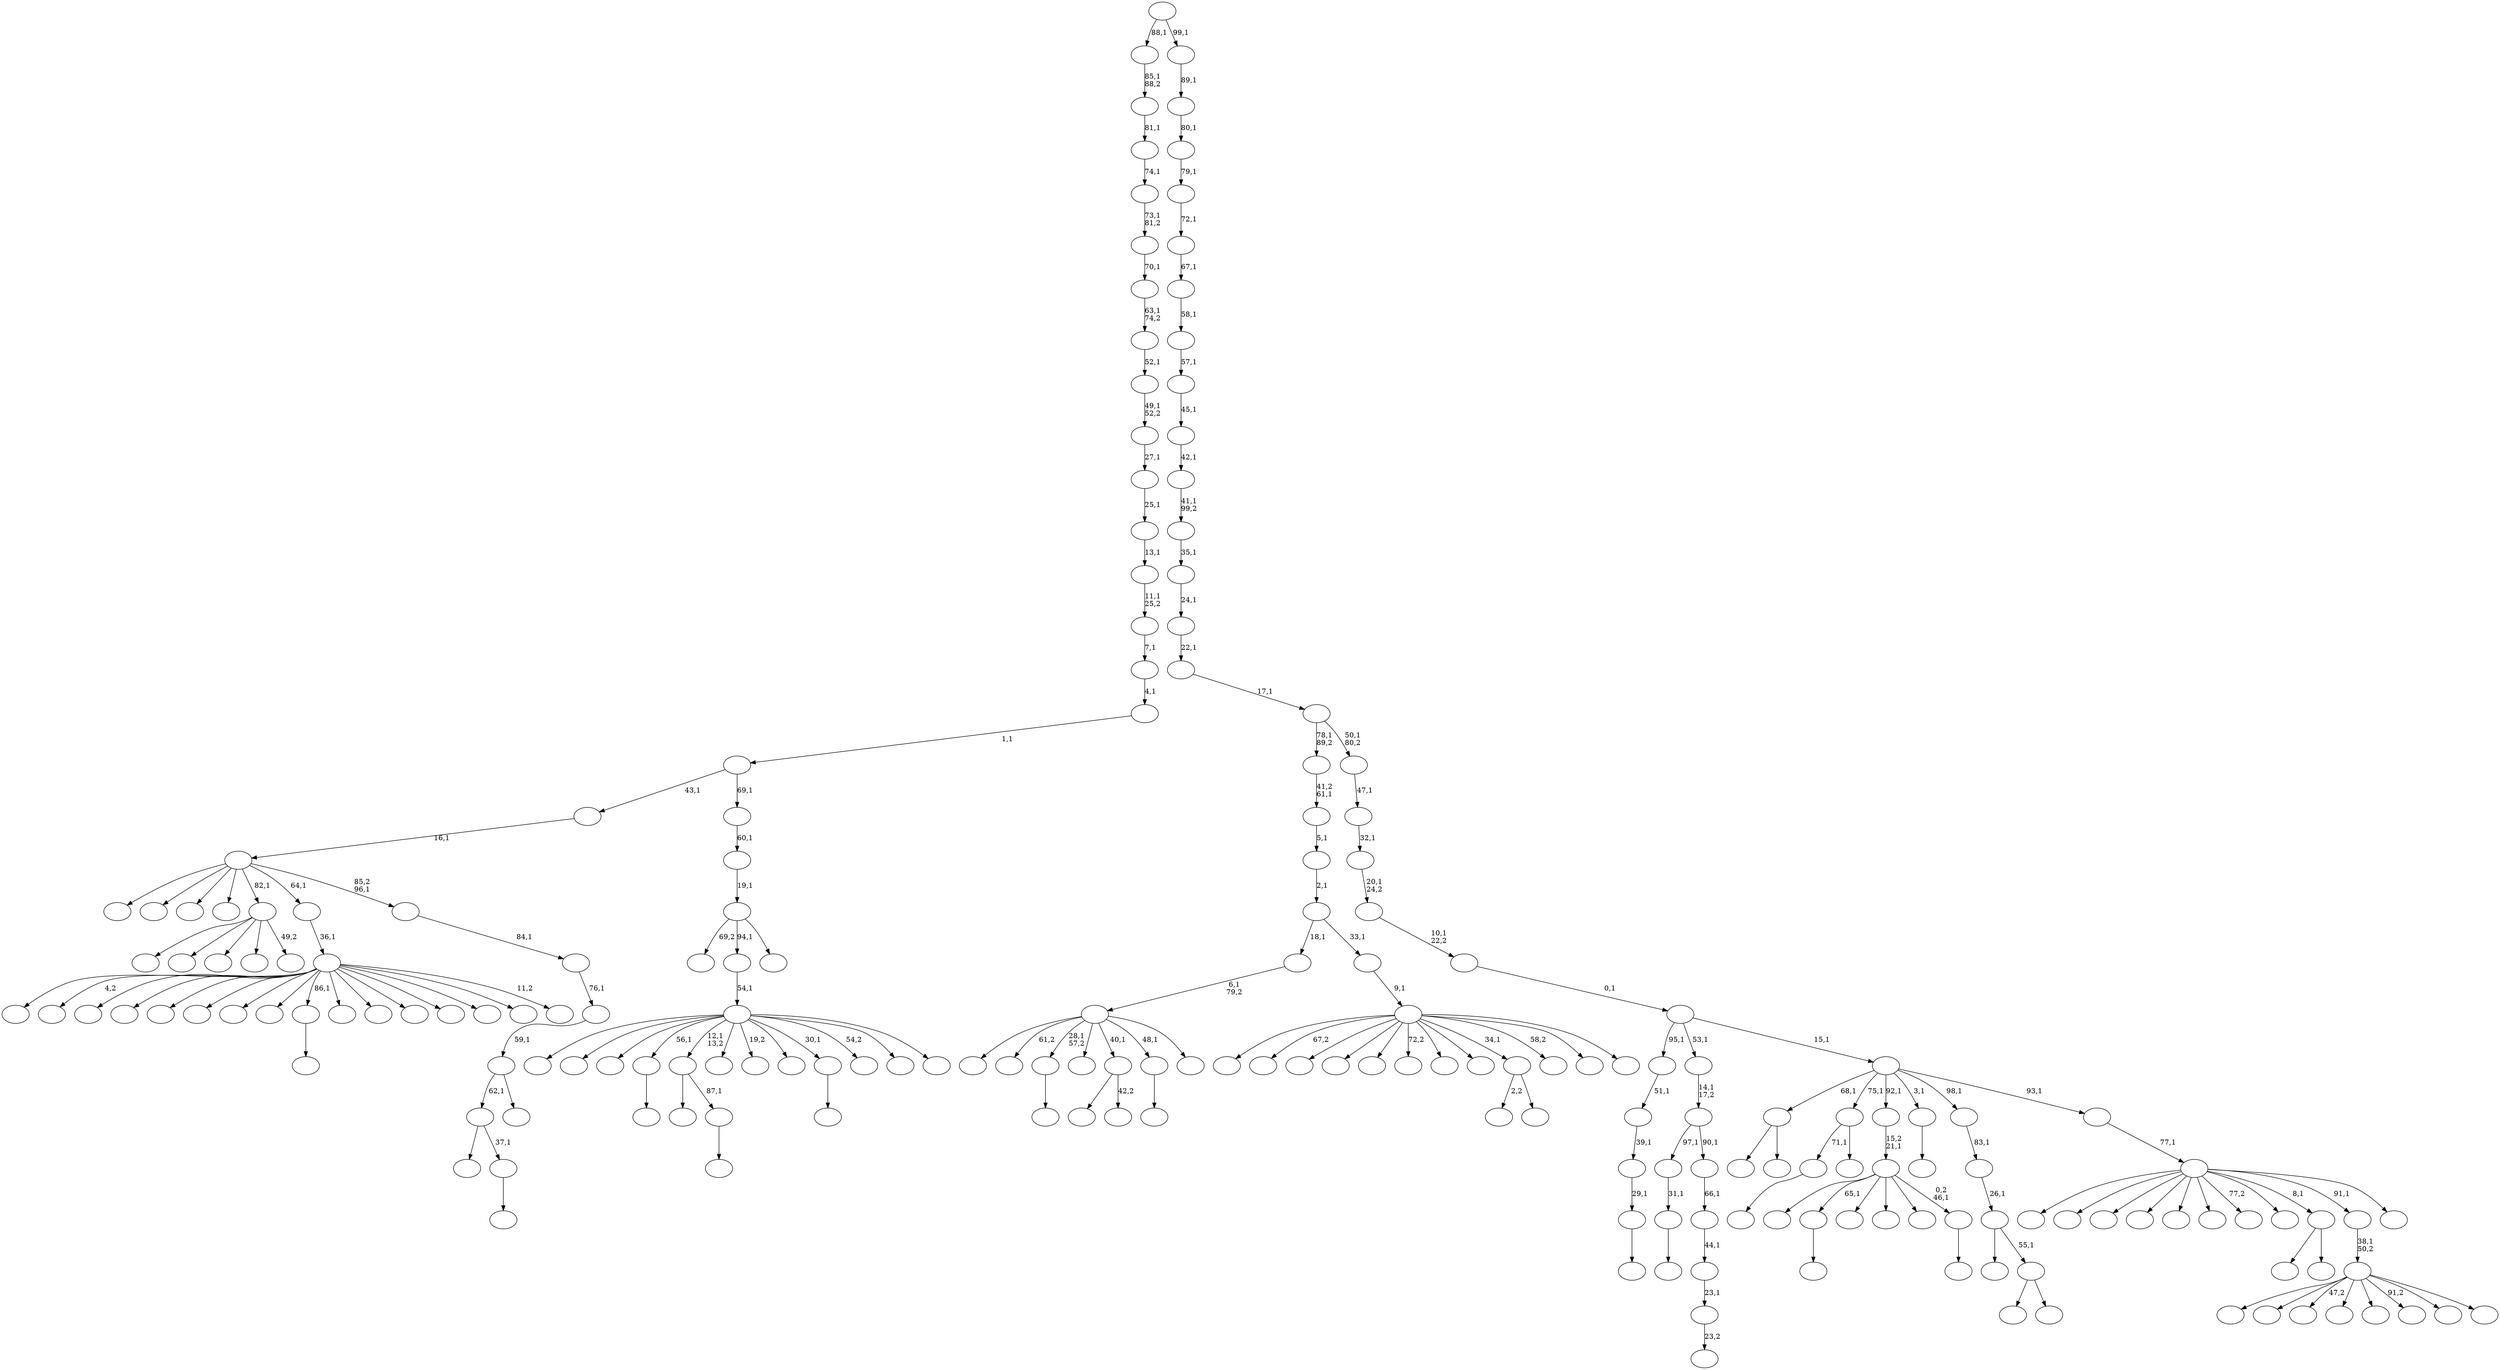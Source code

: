 digraph T {
	200 [label=""]
	199 [label=""]
	198 [label=""]
	197 [label=""]
	196 [label=""]
	195 [label=""]
	194 [label=""]
	193 [label=""]
	192 [label=""]
	191 [label=""]
	190 [label=""]
	189 [label=""]
	188 [label=""]
	187 [label=""]
	186 [label=""]
	185 [label=""]
	184 [label=""]
	183 [label=""]
	182 [label=""]
	181 [label=""]
	180 [label=""]
	179 [label=""]
	178 [label=""]
	177 [label=""]
	176 [label=""]
	175 [label=""]
	174 [label=""]
	173 [label=""]
	172 [label=""]
	171 [label=""]
	170 [label=""]
	169 [label=""]
	168 [label=""]
	167 [label=""]
	166 [label=""]
	165 [label=""]
	164 [label=""]
	163 [label=""]
	162 [label=""]
	161 [label=""]
	160 [label=""]
	159 [label=""]
	158 [label=""]
	157 [label=""]
	156 [label=""]
	155 [label=""]
	154 [label=""]
	153 [label=""]
	152 [label=""]
	151 [label=""]
	150 [label=""]
	149 [label=""]
	148 [label=""]
	147 [label=""]
	146 [label=""]
	145 [label=""]
	144 [label=""]
	143 [label=""]
	142 [label=""]
	141 [label=""]
	140 [label=""]
	139 [label=""]
	138 [label=""]
	137 [label=""]
	136 [label=""]
	135 [label=""]
	134 [label=""]
	133 [label=""]
	132 [label=""]
	131 [label=""]
	130 [label=""]
	129 [label=""]
	128 [label=""]
	127 [label=""]
	126 [label=""]
	125 [label=""]
	124 [label=""]
	123 [label=""]
	122 [label=""]
	121 [label=""]
	120 [label=""]
	119 [label=""]
	118 [label=""]
	117 [label=""]
	116 [label=""]
	115 [label=""]
	114 [label=""]
	113 [label=""]
	112 [label=""]
	111 [label=""]
	110 [label=""]
	109 [label=""]
	108 [label=""]
	107 [label=""]
	106 [label=""]
	105 [label=""]
	104 [label=""]
	103 [label=""]
	102 [label=""]
	101 [label=""]
	100 [label=""]
	99 [label=""]
	98 [label=""]
	97 [label=""]
	96 [label=""]
	95 [label=""]
	94 [label=""]
	93 [label=""]
	92 [label=""]
	91 [label=""]
	90 [label=""]
	89 [label=""]
	88 [label=""]
	87 [label=""]
	86 [label=""]
	85 [label=""]
	84 [label=""]
	83 [label=""]
	82 [label=""]
	81 [label=""]
	80 [label=""]
	79 [label=""]
	78 [label=""]
	77 [label=""]
	76 [label=""]
	75 [label=""]
	74 [label=""]
	73 [label=""]
	72 [label=""]
	71 [label=""]
	70 [label=""]
	69 [label=""]
	68 [label=""]
	67 [label=""]
	66 [label=""]
	65 [label=""]
	64 [label=""]
	63 [label=""]
	62 [label=""]
	61 [label=""]
	60 [label=""]
	59 [label=""]
	58 [label=""]
	57 [label=""]
	56 [label=""]
	55 [label=""]
	54 [label=""]
	53 [label=""]
	52 [label=""]
	51 [label=""]
	50 [label=""]
	49 [label=""]
	48 [label=""]
	47 [label=""]
	46 [label=""]
	45 [label=""]
	44 [label=""]
	43 [label=""]
	42 [label=""]
	41 [label=""]
	40 [label=""]
	39 [label=""]
	38 [label=""]
	37 [label=""]
	36 [label=""]
	35 [label=""]
	34 [label=""]
	33 [label=""]
	32 [label=""]
	31 [label=""]
	30 [label=""]
	29 [label=""]
	28 [label=""]
	27 [label=""]
	26 [label=""]
	25 [label=""]
	24 [label=""]
	23 [label=""]
	22 [label=""]
	21 [label=""]
	20 [label=""]
	19 [label=""]
	18 [label=""]
	17 [label=""]
	16 [label=""]
	15 [label=""]
	14 [label=""]
	13 [label=""]
	12 [label=""]
	11 [label=""]
	10 [label=""]
	9 [label=""]
	8 [label=""]
	7 [label=""]
	6 [label=""]
	5 [label=""]
	4 [label=""]
	3 [label=""]
	2 [label=""]
	1 [label=""]
	0 [label=""]
	182 -> 183 [label=""]
	181 -> 182 [label="29,1"]
	180 -> 181 [label="39,1"]
	179 -> 180 [label="51,1"]
	177 -> 178 [label=""]
	175 -> 176 [label=""]
	173 -> 174 [label=""]
	172 -> 198 [label=""]
	172 -> 173 [label="37,1"]
	163 -> 168 [label=""]
	163 -> 164 [label=""]
	156 -> 157 [label=""]
	153 -> 175 [label="71,1"]
	153 -> 154 [label=""]
	147 -> 148 [label=""]
	145 -> 146 [label=""]
	144 -> 155 [label=""]
	144 -> 145 [label="87,1"]
	140 -> 141 [label=""]
	139 -> 140 [label="31,1"]
	137 -> 138 [label="23,2"]
	136 -> 137 [label="23,1"]
	135 -> 136 [label="44,1"]
	134 -> 135 [label="66,1"]
	133 -> 139 [label="97,1"]
	133 -> 134 [label="90,1"]
	132 -> 133 [label="14,1\n17,2"]
	122 -> 123 [label=""]
	115 -> 121 [label=""]
	115 -> 116 [label="42,2"]
	110 -> 111 [label=""]
	100 -> 101 [label=""]
	99 -> 187 [label=""]
	99 -> 147 [label="65,1"]
	99 -> 127 [label=""]
	99 -> 124 [label=""]
	99 -> 108 [label=""]
	99 -> 100 [label="0,2\n46,1"]
	98 -> 99 [label="15,2\n21,1"]
	95 -> 96 [label=""]
	87 -> 88 [label=""]
	84 -> 165 [label=""]
	84 -> 160 [label=""]
	84 -> 97 [label=""]
	84 -> 92 [label=""]
	84 -> 85 [label="49,2"]
	82 -> 200 [label=""]
	82 -> 194 [label="4,2"]
	82 -> 191 [label=""]
	82 -> 189 [label=""]
	82 -> 185 [label=""]
	82 -> 149 [label=""]
	82 -> 131 [label=""]
	82 -> 130 [label=""]
	82 -> 122 [label="86,1"]
	82 -> 117 [label=""]
	82 -> 109 [label=""]
	82 -> 105 [label=""]
	82 -> 93 [label=""]
	82 -> 90 [label=""]
	82 -> 89 [label=""]
	82 -> 83 [label="11,2"]
	81 -> 82 [label="36,1"]
	79 -> 197 [label=""]
	79 -> 184 [label="61,2"]
	79 -> 177 [label="28,1\n57,2"]
	79 -> 166 [label=""]
	79 -> 115 [label="40,1"]
	79 -> 87 [label="48,1"]
	79 -> 80 [label=""]
	78 -> 79 [label="6,1\n79,2"]
	76 -> 114 [label="2,2"]
	76 -> 77 [label=""]
	74 -> 188 [label=""]
	74 -> 167 [label=""]
	74 -> 162 [label=""]
	74 -> 156 [label="56,1"]
	74 -> 144 [label="12,1\n13,2"]
	74 -> 126 [label=""]
	74 -> 113 [label="19,2"]
	74 -> 112 [label=""]
	74 -> 110 [label="30,1"]
	74 -> 107 [label="54,2"]
	74 -> 94 [label=""]
	74 -> 75 [label=""]
	73 -> 74 [label="54,1"]
	71 -> 125 [label=""]
	71 -> 72 [label=""]
	70 -> 190 [label=""]
	70 -> 71 [label="55,1"]
	69 -> 70 [label="26,1"]
	68 -> 69 [label="83,1"]
	65 -> 172 [label="62,1"]
	65 -> 66 [label=""]
	64 -> 65 [label="59,1"]
	63 -> 64 [label="76,1"]
	62 -> 63 [label="84,1"]
	61 -> 161 [label=""]
	61 -> 143 [label=""]
	61 -> 119 [label=""]
	61 -> 104 [label=""]
	61 -> 84 [label="82,1"]
	61 -> 81 [label="64,1"]
	61 -> 62 [label="85,2\n96,1"]
	60 -> 61 [label="16,1"]
	57 -> 193 [label="69,2"]
	57 -> 73 [label="94,1"]
	57 -> 58 [label=""]
	56 -> 57 [label="19,1"]
	55 -> 56 [label="60,1"]
	54 -> 60 [label="43,1"]
	54 -> 55 [label="69,1"]
	53 -> 54 [label="1,1"]
	52 -> 53 [label="4,1"]
	51 -> 52 [label="7,1"]
	50 -> 51 [label="11,1\n25,2"]
	49 -> 50 [label="13,1"]
	48 -> 49 [label="25,1"]
	47 -> 48 [label="27,1"]
	46 -> 47 [label="49,1\n52,2"]
	45 -> 46 [label="52,1"]
	44 -> 45 [label="63,1\n74,2"]
	43 -> 44 [label="70,1"]
	42 -> 43 [label="73,1\n81,2"]
	41 -> 42 [label="74,1"]
	40 -> 41 [label="81,1"]
	39 -> 40 [label="85,1\n88,2"]
	37 -> 158 [label=""]
	37 -> 38 [label=""]
	34 -> 199 [label=""]
	34 -> 169 [label="67,2"]
	34 -> 152 [label=""]
	34 -> 150 [label=""]
	34 -> 142 [label=""]
	34 -> 128 [label="72,2"]
	34 -> 120 [label=""]
	34 -> 102 [label=""]
	34 -> 76 [label="34,1"]
	34 -> 67 [label="58,2"]
	34 -> 59 [label=""]
	34 -> 35 [label=""]
	33 -> 34 [label="9,1"]
	32 -> 78 [label="18,1"]
	32 -> 33 [label="33,1"]
	31 -> 32 [label="2,1"]
	30 -> 31 [label="5,1"]
	29 -> 30 [label="41,2\n61,1"]
	27 -> 186 [label=""]
	27 -> 171 [label=""]
	27 -> 170 [label="47,2"]
	27 -> 129 [label=""]
	27 -> 106 [label=""]
	27 -> 103 [label="91,2"]
	27 -> 36 [label=""]
	27 -> 28 [label=""]
	26 -> 27 [label="38,1\n50,2"]
	24 -> 196 [label=""]
	24 -> 195 [label=""]
	24 -> 192 [label=""]
	24 -> 159 [label=""]
	24 -> 151 [label=""]
	24 -> 118 [label=""]
	24 -> 91 [label="77,2"]
	24 -> 86 [label=""]
	24 -> 37 [label="8,1"]
	24 -> 26 [label="91,1"]
	24 -> 25 [label=""]
	23 -> 24 [label="77,1"]
	22 -> 163 [label="68,1"]
	22 -> 153 [label="75,1"]
	22 -> 98 [label="92,1"]
	22 -> 95 [label="3,1"]
	22 -> 68 [label="98,1"]
	22 -> 23 [label="93,1"]
	21 -> 179 [label="95,1"]
	21 -> 132 [label="53,1"]
	21 -> 22 [label="15,1"]
	20 -> 21 [label="0,1"]
	19 -> 20 [label="10,1\n22,2"]
	18 -> 19 [label="20,1\n24,2"]
	17 -> 18 [label="32,1"]
	16 -> 17 [label="47,1"]
	15 -> 29 [label="78,1\n89,2"]
	15 -> 16 [label="50,1\n80,2"]
	14 -> 15 [label="17,1"]
	13 -> 14 [label="22,1"]
	12 -> 13 [label="24,1"]
	11 -> 12 [label="35,1"]
	10 -> 11 [label="41,1\n99,2"]
	9 -> 10 [label="42,1"]
	8 -> 9 [label="45,1"]
	7 -> 8 [label="57,1"]
	6 -> 7 [label="58,1"]
	5 -> 6 [label="67,1"]
	4 -> 5 [label="72,1"]
	3 -> 4 [label="79,1"]
	2 -> 3 [label="80,1"]
	1 -> 2 [label="89,1"]
	0 -> 39 [label="88,1"]
	0 -> 1 [label="99,1"]
}

